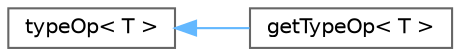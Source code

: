 digraph "Graphical Class Hierarchy"
{
 // LATEX_PDF_SIZE
  bgcolor="transparent";
  edge [fontname=Helvetica,fontsize=10,labelfontname=Helvetica,labelfontsize=10];
  node [fontname=Helvetica,fontsize=10,shape=box,height=0.2,width=0.4];
  rankdir="LR";
  Node0 [id="Node000000",label="typeOp\< T \>",height=0.2,width=0.4,color="grey40", fillcolor="white", style="filled",URL="$structFoam_1_1typeOp.html",tooltip=" "];
  Node0 -> Node1 [id="edge5610_Node000000_Node000001",dir="back",color="steelblue1",style="solid",tooltip=" "];
  Node1 [id="Node000001",label="getTypeOp\< T \>",height=0.2,width=0.4,color="grey40", fillcolor="white", style="filled",URL="$structFoam_1_1getTypeOp.html",tooltip=" "];
}
